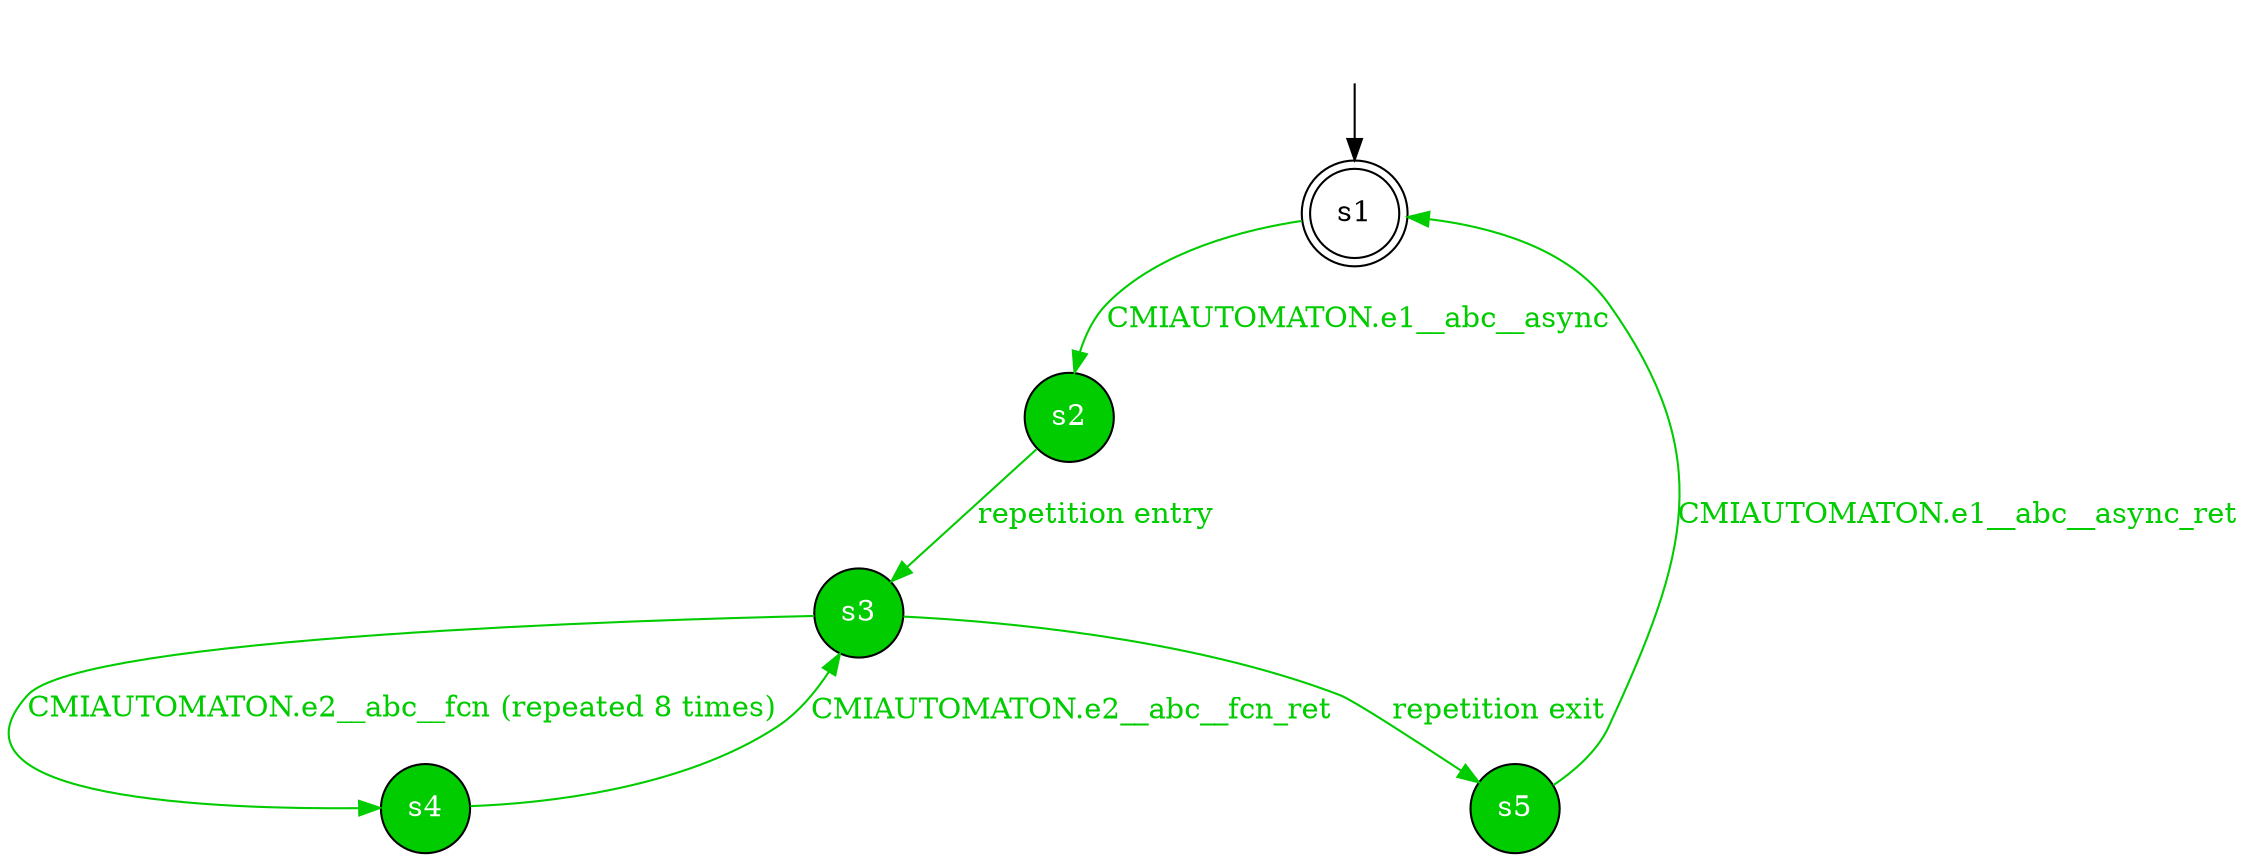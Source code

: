 digraph diffautomaton {
	1 [label=<s1> shape="doublecircle"];
	2 [label=<s2> shape="circle" fillcolor="#00cc00" fontcolor="#ffffff" style="filled"];
	3 [label=<s3> shape="circle" fillcolor="#00cc00" fontcolor="#ffffff" style="filled"];
	4 [label=<s4> shape="circle" fillcolor="#00cc00" fontcolor="#ffffff" style="filled"];
	5 [label=<s5> shape="circle" fillcolor="#00cc00" fontcolor="#ffffff" style="filled"];
	__init1 [label=<> shape="none"];
	__init1 -> 1;
	1 -> 2 [label=<<font color="#00cc00">CMIAUTOMATON.e1__abc__async</font>> color="#00cc00" id="1-0-2"];
	2 -> 3 [label=<<font color="#00cc00">repetition entry</font>> color="#00cc00" id="2-0-3"];
	3 -> 4 [label=<<font color="#00cc00">CMIAUTOMATON.e2__abc__fcn <font color="#00cc00">(repeated 8 times)</font></font>> color="#00cc00" id="3-0-4"];
	3 -> 5 [label=<<font color="#00cc00">repetition exit</font>> color="#00cc00" id="3-1-5"];
	4 -> 3 [label=<<font color="#00cc00">CMIAUTOMATON.e2__abc__fcn_ret</font>> color="#00cc00" id="4-0-3"];
	5 -> 1 [label=<<font color="#00cc00">CMIAUTOMATON.e1__abc__async_ret</font>> color="#00cc00" id="5-0-1"];
}
